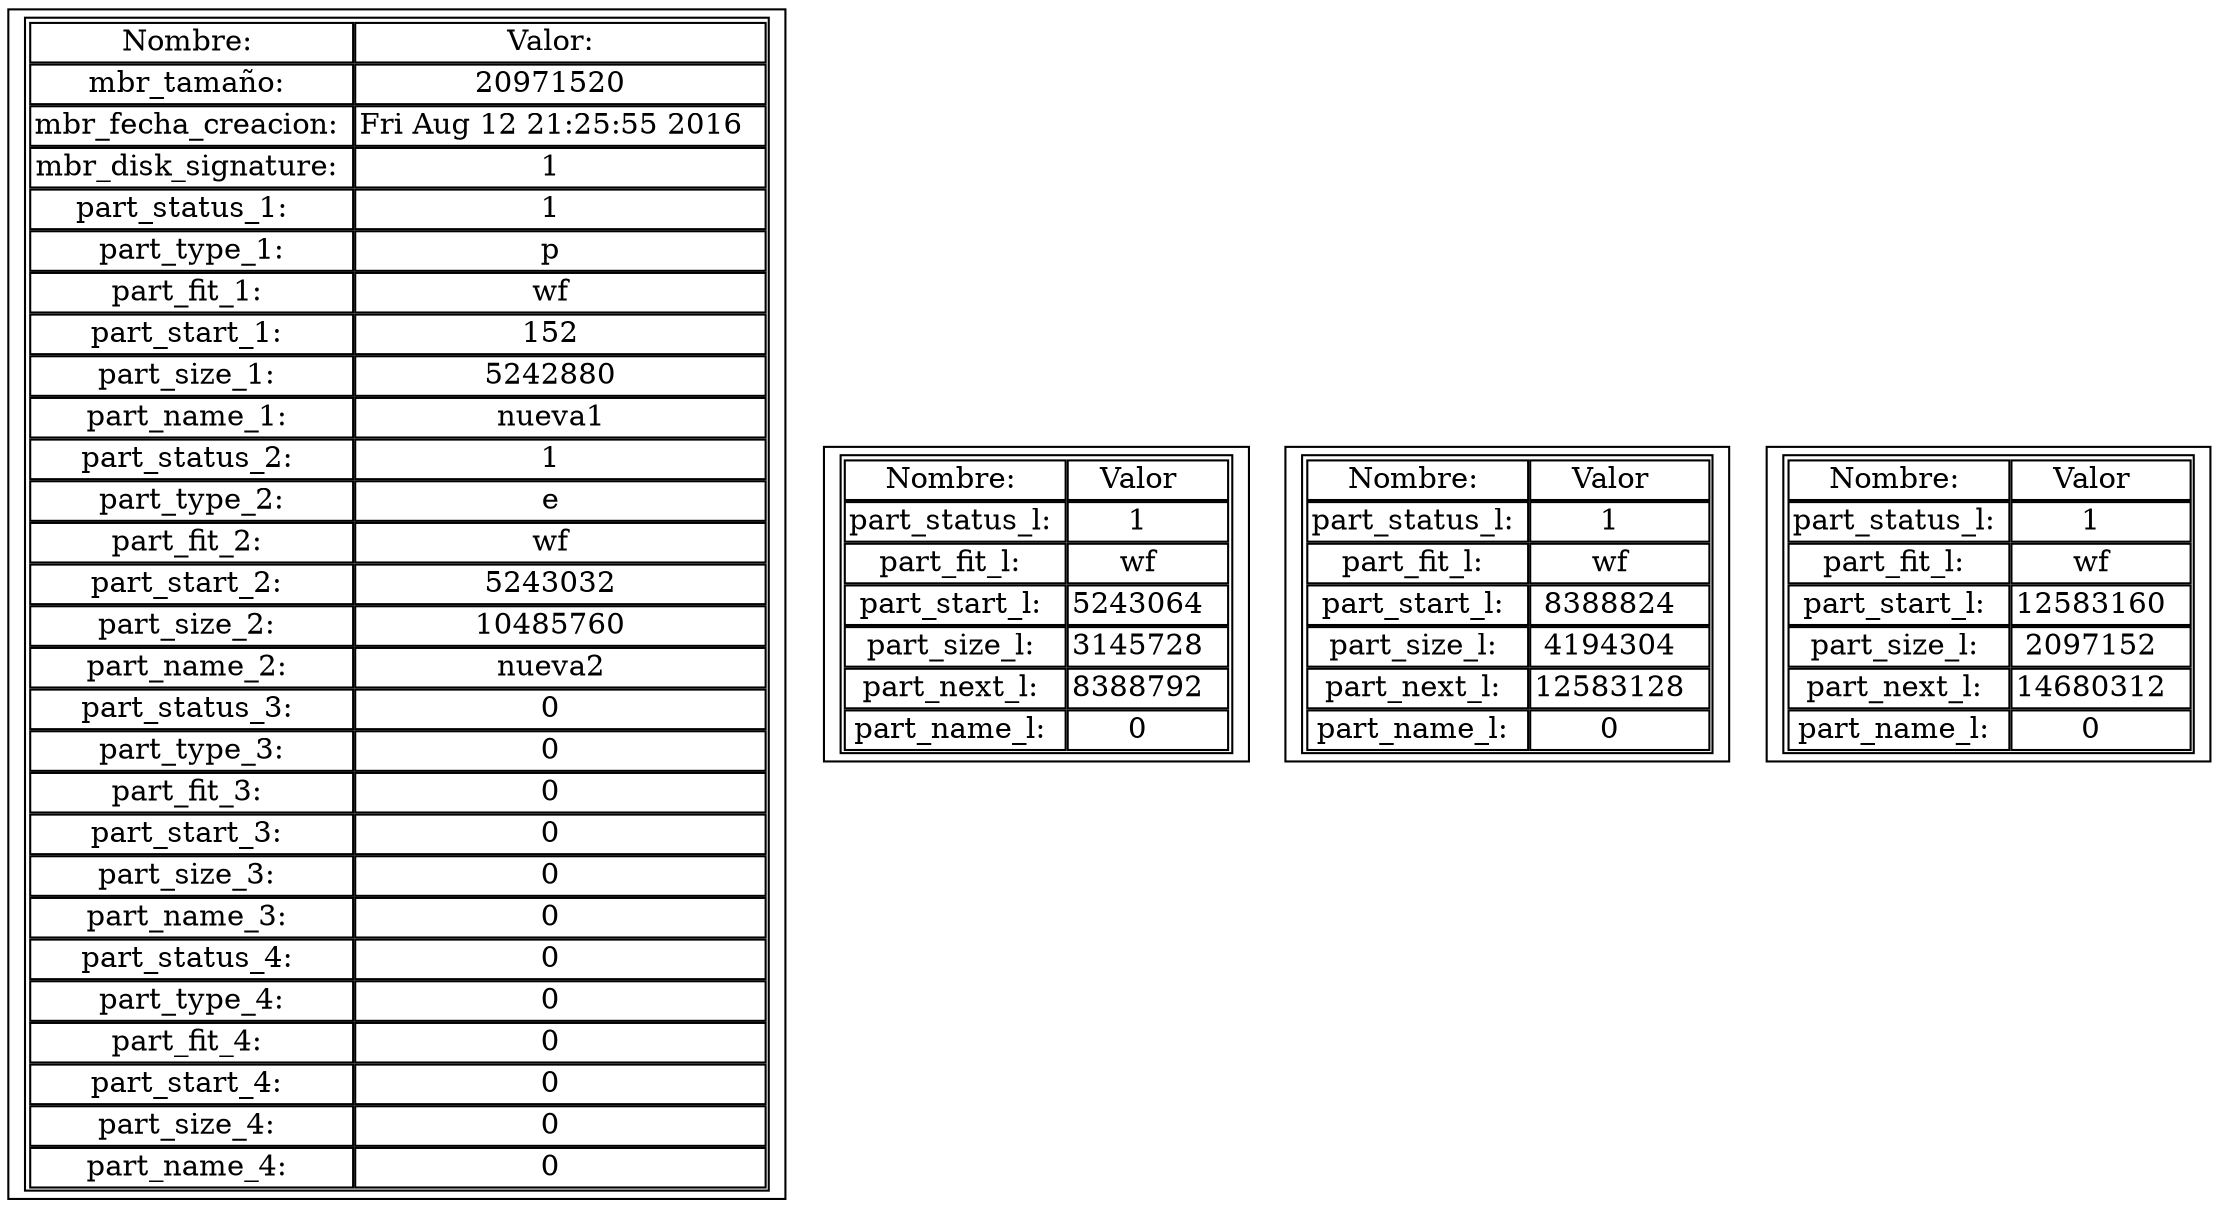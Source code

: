 digraph MBR{
node[shape=record];
a0 [label=<<TABLE border="1" cellspacing="1" cellpadding="1"  >
<TR>
<TD border="1" >Nombre: </TD>
<TD border="1" >Valor:  </TD>
</TR>
<TR>
<TD border="1" >mbr_tamaño: </TD>
<TD border="1" >20971520  </TD>
</TR>
<TR>
<TD border="1" >mbr_fecha_creacion: </TD>
<TD border="1" >Fri Aug 12 21:25:55 2016
  </TD>
</TR>
<TR>
<TD border="1" >mbr_disk_signature: </TD>
<TD border="1" >1  </TD>
</TR>
<TR>
<TD border="1" >part_status_1:  </TD>
<TD border="1" >1  </TD>
</TR>
<TR>
<TD border="1" >part_type_1:</TD>
<TD border="1" >p  </TD>
</TR>
<TR>
<TD border="1" >part_fit_1: </TD>
<TD border="1" >wf  </TD>
</TR>
<TR>
<TD border="1" >part_start_1: </TD>
<TD border="1" >152  </TD>
</TR>
<TR>
<TD border="1" >part_size_1: </TD>
<TD border="1" >5242880  </TD>
</TR>
<TR>
<TD border="1" >part_name_1: </TD>
<TD border="1" >nueva1  </TD>
</TR>
<TR>
<TD border="1" >part_status_2: </TD>
<TD border="1" >1  </TD>
</TR>
<TR>
<TD border="1" >part_type_2:</TD>
<TD border="1" >e  </TD>
</TR>
<TR>
<TD border="1" >part_fit_2: </TD>
<TD border="1" >wf  </TD>
</TR>
<TR>
<TD border="1" >part_start_2: </TD>
<TD border="1" >5243032  </TD>
</TR>
<TR>
<TD border="1" >part_size_2: </TD>
<TD border="1" >10485760  </TD>
</TR>
<TR>
<TD border="1" >part_name_2: </TD>
<TD border="1" >nueva2  </TD>
</TR>
<TR>
<TD border="1" >part_status_3: </TD>
<TD border="1" >0  </TD>
</TR>
<TR>
<TD border="1" >part_type_3:</TD>
<TD border="1" >0  </TD>
</TR>
<TR>
<TD border="1" >part_fit_3: </TD>
<TD border="1" >0  </TD>
</TR>
<TR>
<TD border="1" >part_start_3: </TD>
<TD border="1" >0  </TD>
</TR>
<TR>
<TD border="1" >part_size_3: </TD>
<TD border="1" >0  </TD>
</TR>
<TR>
<TD border="1" >part_name_3: </TD>
<TD border="1" >0  </TD>
</TR>
<TR>
<TD border="1" >part_status_4: </TD>
<TD border="1" >0  </TD>
</TR>
<TR>
<TD border="1" >part_type_4:</TD>
<TD border="1" >0  </TD>
</TR>
<TR>
<TD border="1" >part_fit_4: </TD>
<TD border="1" >0  </TD>
</TR>
<TR>
<TD border="1" >part_start_4: </TD>
<TD border="1" >0  </TD>
</TR>
<TR>
<TD border="1" >part_size_4: </TD>
<TD border="1" >0  </TD>
</TR>
<TR>
<TD border="1" >part_name_4: </TD>
<TD border="1" >0  </TD>
</TR>
</TABLE>>];
a5243064 [label=<<TABLE border="1" cellspacing="1" cellpadding="1"  >
<TR>
<TD border="1" >Nombre: </TD>
<TD border="1" >Valor  </TD>
</TR>
<TR>
<TD border="1" >part_status_l: </TD>
<TD border="1" >1  </TD>
</TR>
<TR>
<TD border="1" >part_fit_l: </TD>
<TD border="1" >wf  </TD>
</TR>
<TR>
<TD border="1" >part_start_l: </TD>
<TD border="1" >5243064  </TD>
</TR>
<TR>
<TD border="1" >part_size_l: </TD>
<TD border="1" >3145728  </TD>
</TR>
<TR>
<TD border="1" >part_next_l: </TD>
<TD border="1" >8388792  </TD>
</TR>
<TR>
<TD border="1" >part_name_l: </TD>
<TD border="1" >0  </TD>
</TR>
</TABLE>>];
a8388824 [label=<<TABLE border="1" cellspacing="1" cellpadding="1"  >
<TR>
<TD border="1" >Nombre: </TD>
<TD border="1" >Valor  </TD>
</TR>
<TR>
<TD border="1" >part_status_l: </TD>
<TD border="1" >1  </TD>
</TR>
<TR>
<TD border="1" >part_fit_l: </TD>
<TD border="1" >wf  </TD>
</TR>
<TR>
<TD border="1" >part_start_l: </TD>
<TD border="1" >8388824  </TD>
</TR>
<TR>
<TD border="1" >part_size_l: </TD>
<TD border="1" >4194304  </TD>
</TR>
<TR>
<TD border="1" >part_next_l: </TD>
<TD border="1" >12583128  </TD>
</TR>
<TR>
<TD border="1" >part_name_l: </TD>
<TD border="1" >0  </TD>
</TR>
</TABLE>>];
a12583160 [label=<<TABLE border="1" cellspacing="1" cellpadding="1"  >
<TR>
<TD border="1" >Nombre: </TD>
<TD border="1" >Valor  </TD>
</TR>
<TR>
<TD border="1" >part_status_l: </TD>
<TD border="1" >1  </TD>
</TR>
<TR>
<TD border="1" >part_fit_l: </TD>
<TD border="1" >wf  </TD>
</TR>
<TR>
<TD border="1" >part_start_l: </TD>
<TD border="1" >12583160  </TD>
</TR>
<TR>
<TD border="1" >part_size_l: </TD>
<TD border="1" >2097152  </TD>
</TR>
<TR>
<TD border="1" >part_next_l: </TD>
<TD border="1" >14680312  </TD>
</TR>
<TR>
<TD border="1" >part_name_l: </TD>
<TD border="1" >0  </TD>
</TR>
</TABLE>>];
}
